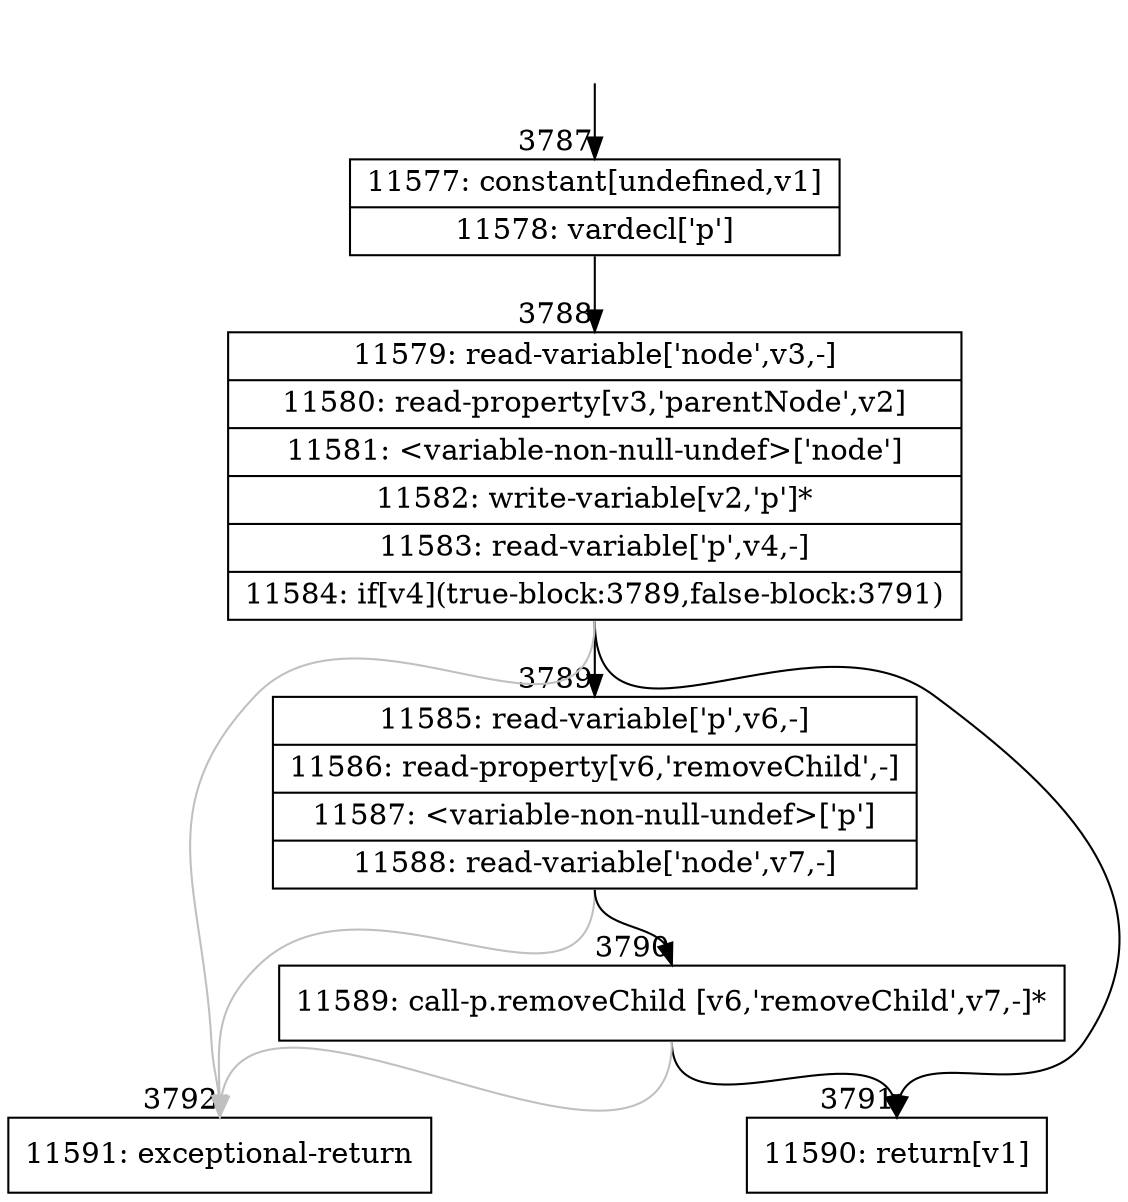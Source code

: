 digraph {
rankdir="TD"
BB_entry256[shape=none,label=""];
BB_entry256 -> BB3787 [tailport=s, headport=n, headlabel="    3787"]
BB3787 [shape=record label="{11577: constant[undefined,v1]|11578: vardecl['p']}" ] 
BB3787 -> BB3788 [tailport=s, headport=n, headlabel="      3788"]
BB3788 [shape=record label="{11579: read-variable['node',v3,-]|11580: read-property[v3,'parentNode',v2]|11581: \<variable-non-null-undef\>['node']|11582: write-variable[v2,'p']*|11583: read-variable['p',v4,-]|11584: if[v4](true-block:3789,false-block:3791)}" ] 
BB3788 -> BB3789 [tailport=s, headport=n, headlabel="      3789"]
BB3788 -> BB3791 [tailport=s, headport=n, headlabel="      3791"]
BB3788 -> BB3792 [tailport=s, headport=n, color=gray, headlabel="      3792"]
BB3789 [shape=record label="{11585: read-variable['p',v6,-]|11586: read-property[v6,'removeChild',-]|11587: \<variable-non-null-undef\>['p']|11588: read-variable['node',v7,-]}" ] 
BB3789 -> BB3790 [tailport=s, headport=n, headlabel="      3790"]
BB3789 -> BB3792 [tailport=s, headport=n, color=gray]
BB3790 [shape=record label="{11589: call-p.removeChild [v6,'removeChild',v7,-]*}" ] 
BB3790 -> BB3791 [tailport=s, headport=n]
BB3790 -> BB3792 [tailport=s, headport=n, color=gray]
BB3791 [shape=record label="{11590: return[v1]}" ] 
BB3792 [shape=record label="{11591: exceptional-return}" ] 
//#$~ 4814
}

